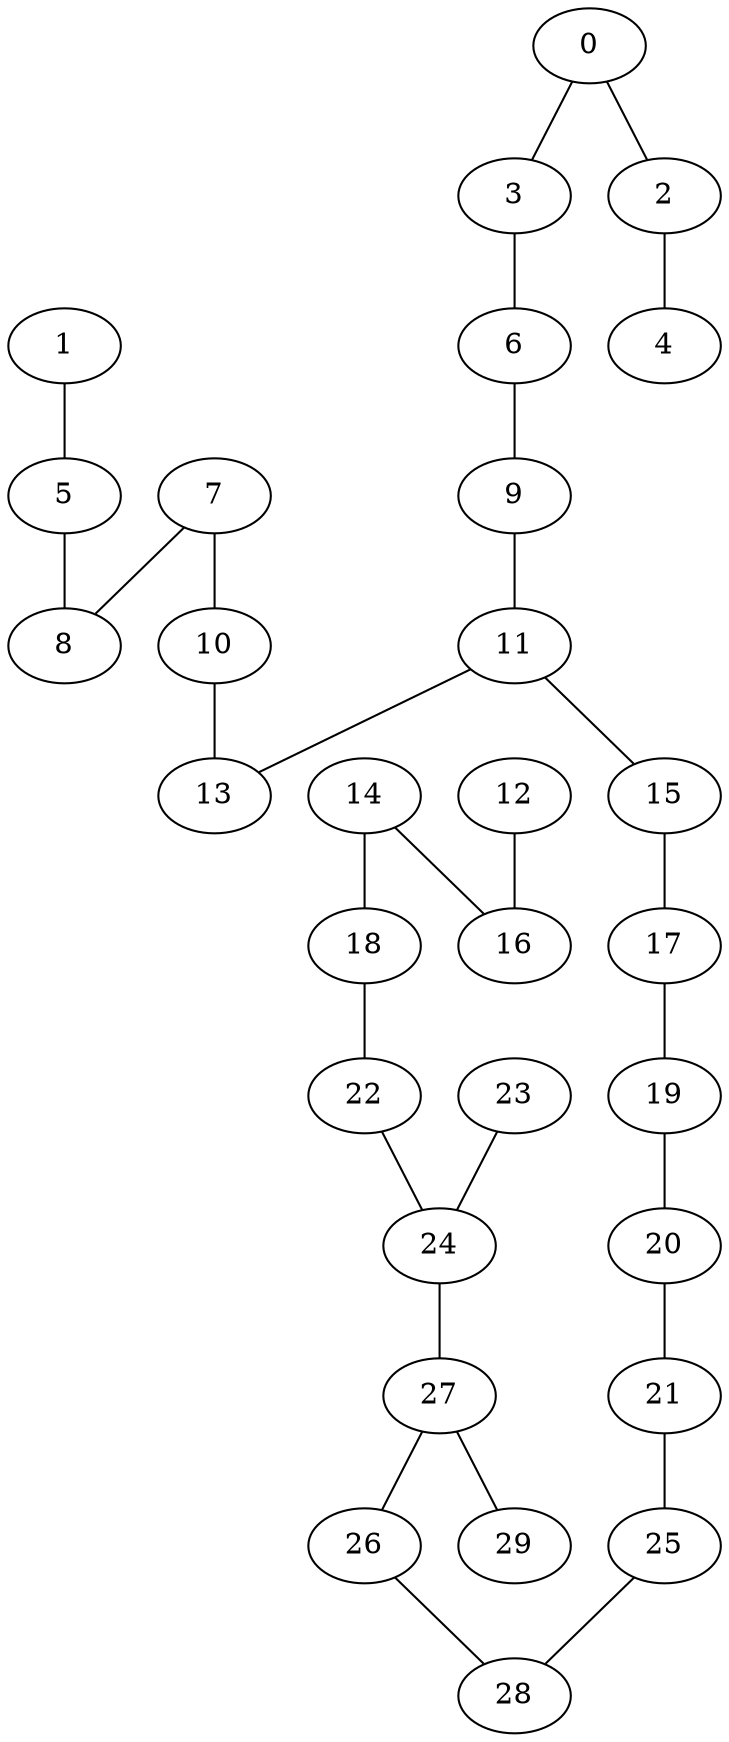 strict graph G {
1;
5;
8;
7;
10;
13;
11;
15;
17;
19;
20;
21;
25;
28;
26;
27;
29;
24;
22;
18;
14;
16;
12;
23;
9;
6;
3;
0;
2;
4;
7 -- 10;
27 -- 26;
11 -- 13;
0 -- 3;
9 -- 11;
10 -- 13;
26 -- 28;
2 -- 4;
25 -- 28;
0 -- 2;
11 -- 15;
20 -- 21;
15 -- 17;
12 -- 16;
23 -- 24;
19 -- 20;
21 -- 25;
18 -- 22;
14 -- 16;
22 -- 24;
6 -- 9;
27 -- 29;
1 -- 5;
5 -- 8;
17 -- 19;
7 -- 8;
24 -- 27;
14 -- 18;
3 -- 6;
}
